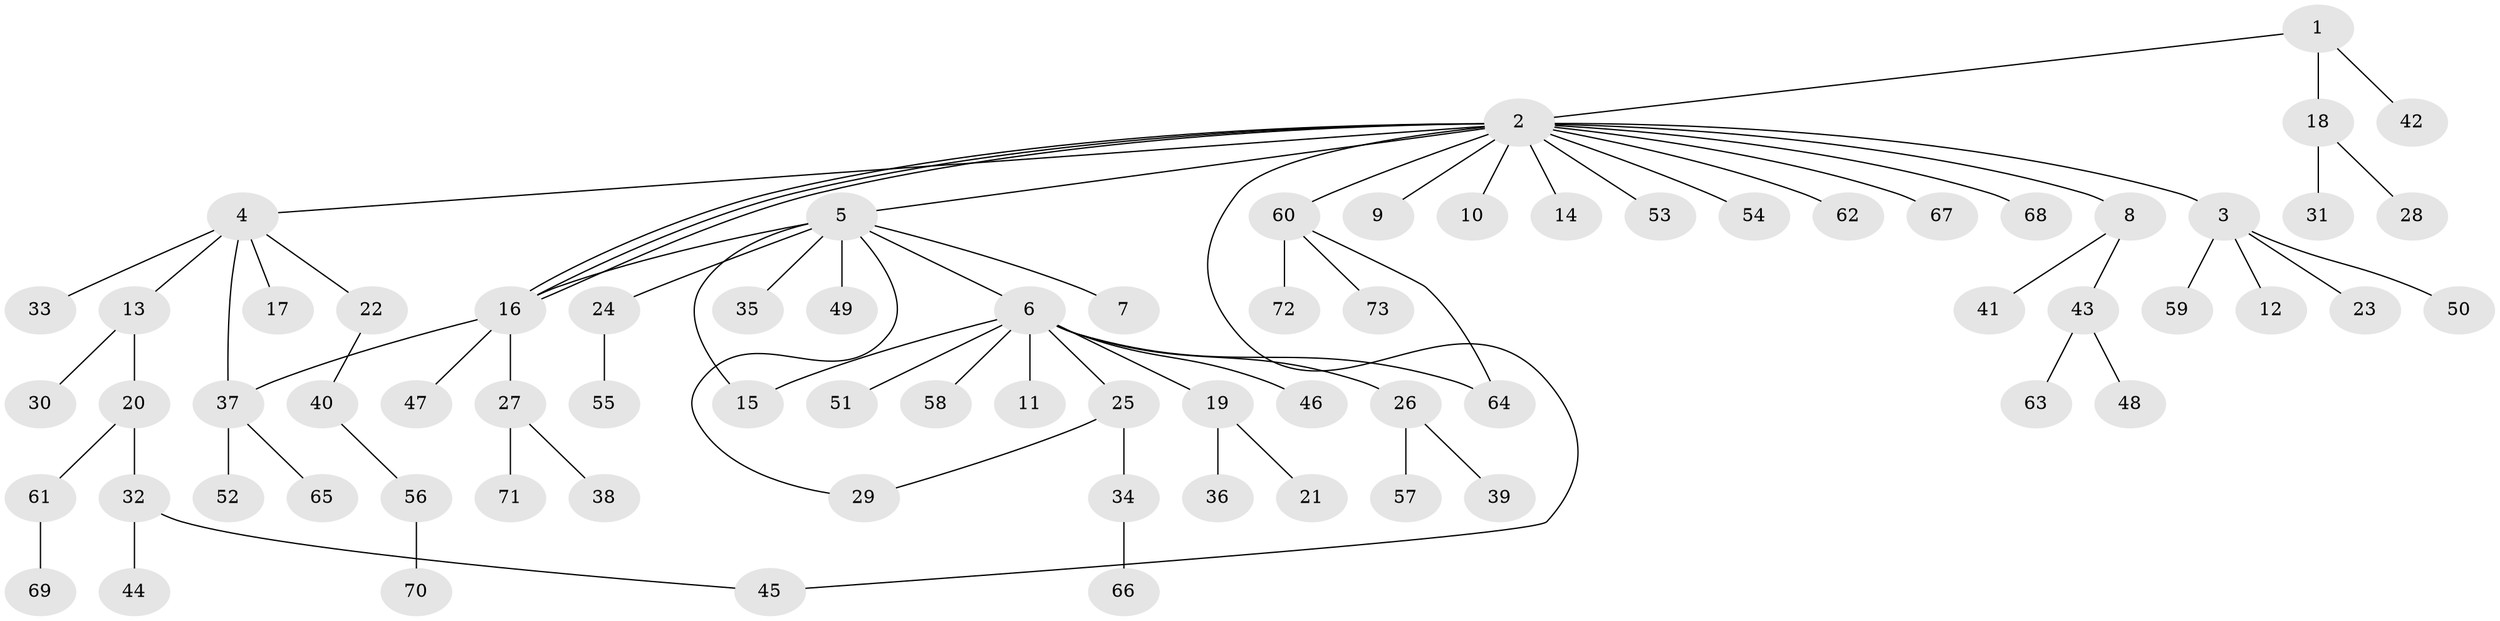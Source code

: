// coarse degree distribution, {3: 0.06896551724137931, 15: 0.034482758620689655, 2: 0.20689655172413793, 4: 0.034482758620689655, 7: 0.034482758620689655, 5: 0.034482758620689655, 1: 0.5862068965517241}
// Generated by graph-tools (version 1.1) at 2025/18/03/04/25 18:18:03]
// undirected, 73 vertices, 80 edges
graph export_dot {
graph [start="1"]
  node [color=gray90,style=filled];
  1;
  2;
  3;
  4;
  5;
  6;
  7;
  8;
  9;
  10;
  11;
  12;
  13;
  14;
  15;
  16;
  17;
  18;
  19;
  20;
  21;
  22;
  23;
  24;
  25;
  26;
  27;
  28;
  29;
  30;
  31;
  32;
  33;
  34;
  35;
  36;
  37;
  38;
  39;
  40;
  41;
  42;
  43;
  44;
  45;
  46;
  47;
  48;
  49;
  50;
  51;
  52;
  53;
  54;
  55;
  56;
  57;
  58;
  59;
  60;
  61;
  62;
  63;
  64;
  65;
  66;
  67;
  68;
  69;
  70;
  71;
  72;
  73;
  1 -- 2;
  1 -- 18;
  1 -- 42;
  2 -- 3;
  2 -- 4;
  2 -- 5;
  2 -- 8;
  2 -- 9;
  2 -- 10;
  2 -- 14;
  2 -- 16;
  2 -- 16;
  2 -- 16;
  2 -- 45;
  2 -- 53;
  2 -- 54;
  2 -- 60;
  2 -- 62;
  2 -- 67;
  2 -- 68;
  3 -- 12;
  3 -- 23;
  3 -- 50;
  3 -- 59;
  4 -- 13;
  4 -- 17;
  4 -- 22;
  4 -- 33;
  4 -- 37;
  5 -- 6;
  5 -- 7;
  5 -- 15;
  5 -- 16;
  5 -- 24;
  5 -- 29;
  5 -- 35;
  5 -- 49;
  6 -- 11;
  6 -- 15;
  6 -- 19;
  6 -- 25;
  6 -- 26;
  6 -- 46;
  6 -- 51;
  6 -- 58;
  6 -- 64;
  8 -- 41;
  8 -- 43;
  13 -- 20;
  13 -- 30;
  16 -- 27;
  16 -- 37;
  16 -- 47;
  18 -- 28;
  18 -- 31;
  19 -- 21;
  19 -- 36;
  20 -- 32;
  20 -- 61;
  22 -- 40;
  24 -- 55;
  25 -- 29;
  25 -- 34;
  26 -- 39;
  26 -- 57;
  27 -- 38;
  27 -- 71;
  32 -- 44;
  32 -- 45;
  34 -- 66;
  37 -- 52;
  37 -- 65;
  40 -- 56;
  43 -- 48;
  43 -- 63;
  56 -- 70;
  60 -- 64;
  60 -- 72;
  60 -- 73;
  61 -- 69;
}
